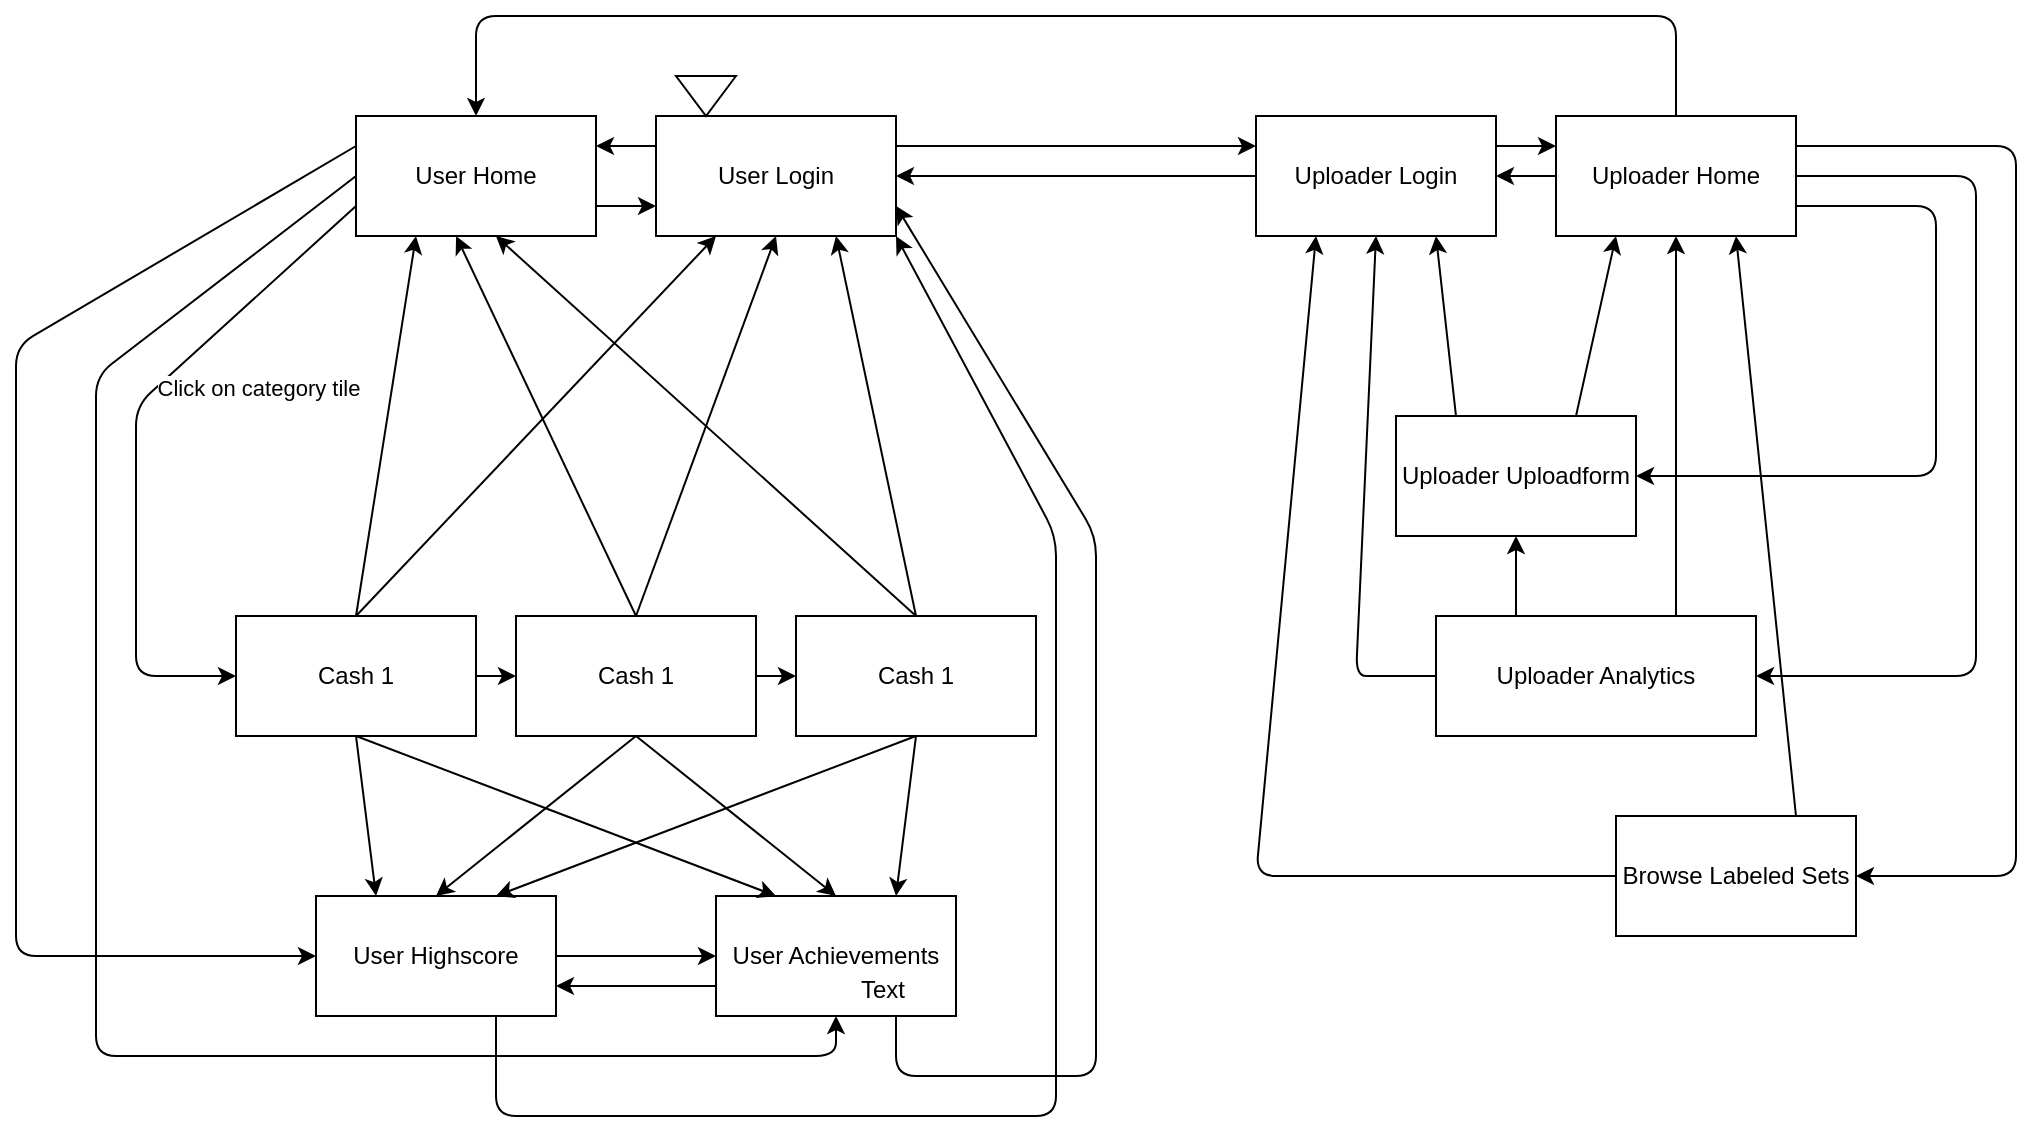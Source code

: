 <mxfile version="13.3.9" type="device"><diagram id="C5RBs43oDa-KdzZeNtuy" name="Page-1"><mxGraphModel dx="1609" dy="455" grid="1" gridSize="10" guides="1" tooltips="1" connect="1" arrows="1" fold="1" page="1" pageScale="1" pageWidth="827" pageHeight="1169" math="0" shadow="0"><root><mxCell id="WIyWlLk6GJQsqaUBKTNV-0"/><mxCell id="WIyWlLk6GJQsqaUBKTNV-1" parent="WIyWlLk6GJQsqaUBKTNV-0"/><mxCell id="LW-lAT01XpNaNRweOEhS-0" value="Uploader Login" style="rounded=0;whiteSpace=wrap;html=1;" parent="WIyWlLk6GJQsqaUBKTNV-1" vertex="1"><mxGeometry x="540" y="70" width="120" height="60" as="geometry"/></mxCell><mxCell id="LW-lAT01XpNaNRweOEhS-1" value="User Home" style="rounded=0;whiteSpace=wrap;html=1;" parent="WIyWlLk6GJQsqaUBKTNV-1" vertex="1"><mxGeometry x="90" y="70" width="120" height="60" as="geometry"/></mxCell><mxCell id="LW-lAT01XpNaNRweOEhS-2" value="Uploader Home" style="rounded=0;whiteSpace=wrap;html=1;" parent="WIyWlLk6GJQsqaUBKTNV-1" vertex="1"><mxGeometry x="690" y="70" width="120" height="60" as="geometry"/></mxCell><mxCell id="LW-lAT01XpNaNRweOEhS-3" value="User Login" style="rounded=0;whiteSpace=wrap;html=1;" parent="WIyWlLk6GJQsqaUBKTNV-1" vertex="1"><mxGeometry x="240" y="70" width="120" height="60" as="geometry"/></mxCell><mxCell id="LW-lAT01XpNaNRweOEhS-4" value="Uploader Uploadform" style="rounded=0;whiteSpace=wrap;html=1;" parent="WIyWlLk6GJQsqaUBKTNV-1" vertex="1"><mxGeometry x="610" y="220" width="120" height="60" as="geometry"/></mxCell><mxCell id="LW-lAT01XpNaNRweOEhS-5" value="Uploader Analytics" style="rounded=0;whiteSpace=wrap;html=1;" parent="WIyWlLk6GJQsqaUBKTNV-1" vertex="1"><mxGeometry x="630" y="320" width="160" height="60" as="geometry"/></mxCell><mxCell id="LW-lAT01XpNaNRweOEhS-6" value="Browse Labeled Sets" style="rounded=0;whiteSpace=wrap;html=1;" parent="WIyWlLk6GJQsqaUBKTNV-1" vertex="1"><mxGeometry x="720" y="420" width="120" height="60" as="geometry"/></mxCell><mxCell id="LW-lAT01XpNaNRweOEhS-8" value="User Achievements" style="rounded=0;whiteSpace=wrap;html=1;" parent="WIyWlLk6GJQsqaUBKTNV-1" vertex="1"><mxGeometry x="270" y="460" width="120" height="60" as="geometry"/></mxCell><mxCell id="zutBZppqh0JFumHL9dJz-43" value="Text" style="text;html=1;align=center;verticalAlign=middle;resizable=0;points=[];autosize=1;" parent="LW-lAT01XpNaNRweOEhS-8" vertex="1"><mxGeometry x="63" y="37" width="40" height="20" as="geometry"/></mxCell><mxCell id="LW-lAT01XpNaNRweOEhS-9" value="User Highscore" style="rounded=0;whiteSpace=wrap;html=1;" parent="WIyWlLk6GJQsqaUBKTNV-1" vertex="1"><mxGeometry x="70" y="460" width="120" height="60" as="geometry"/></mxCell><mxCell id="LW-lAT01XpNaNRweOEhS-10" value="Cash 1" style="rounded=0;whiteSpace=wrap;html=1;" parent="WIyWlLk6GJQsqaUBKTNV-1" vertex="1"><mxGeometry x="30" y="320" width="120" height="60" as="geometry"/></mxCell><mxCell id="LW-lAT01XpNaNRweOEhS-11" value="Cash 1" style="rounded=0;whiteSpace=wrap;html=1;" parent="WIyWlLk6GJQsqaUBKTNV-1" vertex="1"><mxGeometry x="170" y="320" width="120" height="60" as="geometry"/></mxCell><mxCell id="LW-lAT01XpNaNRweOEhS-13" value="Cash 1" style="rounded=0;whiteSpace=wrap;html=1;" parent="WIyWlLk6GJQsqaUBKTNV-1" vertex="1"><mxGeometry x="310" y="320" width="120" height="60" as="geometry"/></mxCell><mxCell id="zutBZppqh0JFumHL9dJz-0" value="" style="endArrow=classic;html=1;entryX=0;entryY=0.25;entryDx=0;entryDy=0;exitX=1;exitY=0.25;exitDx=0;exitDy=0;" parent="WIyWlLk6GJQsqaUBKTNV-1" source="LW-lAT01XpNaNRweOEhS-3" target="LW-lAT01XpNaNRweOEhS-0" edge="1"><mxGeometry relative="1" as="geometry"><mxPoint x="340" y="100" as="sourcePoint"/><mxPoint x="400" y="240" as="targetPoint"/><Array as="points"/></mxGeometry></mxCell><mxCell id="zutBZppqh0JFumHL9dJz-5" value="" style="endArrow=classic;html=1;entryX=1;entryY=0.5;entryDx=0;entryDy=0;exitX=0;exitY=0.5;exitDx=0;exitDy=0;" parent="WIyWlLk6GJQsqaUBKTNV-1" source="LW-lAT01XpNaNRweOEhS-0" target="LW-lAT01XpNaNRweOEhS-3" edge="1"><mxGeometry relative="1" as="geometry"><mxPoint x="449" y="100" as="sourcePoint"/><mxPoint x="330" y="122" as="targetPoint"/></mxGeometry></mxCell><mxCell id="zutBZppqh0JFumHL9dJz-7" value="" style="endArrow=classic;html=1;entryX=0;entryY=0.5;entryDx=0;entryDy=0;exitX=0;exitY=0.25;exitDx=0;exitDy=0;" parent="WIyWlLk6GJQsqaUBKTNV-1" source="LW-lAT01XpNaNRweOEhS-1" target="LW-lAT01XpNaNRweOEhS-9" edge="1"><mxGeometry relative="1" as="geometry"><mxPoint x="210" y="180" as="sourcePoint"/><mxPoint x="400" y="250" as="targetPoint"/><Array as="points"><mxPoint x="-80" y="185"/><mxPoint x="-80" y="490"/></Array></mxGeometry></mxCell><mxCell id="zutBZppqh0JFumHL9dJz-9" value="" style="endArrow=classic;html=1;entryX=0.5;entryY=1;entryDx=0;entryDy=0;exitX=0;exitY=0.5;exitDx=0;exitDy=0;" parent="WIyWlLk6GJQsqaUBKTNV-1" source="LW-lAT01XpNaNRweOEhS-1" target="LW-lAT01XpNaNRweOEhS-8" edge="1"><mxGeometry relative="1" as="geometry"><mxPoint x="210" y="200" as="sourcePoint"/><mxPoint x="400" y="250" as="targetPoint"/><Array as="points"><mxPoint x="-40" y="200"/><mxPoint x="-40" y="540"/><mxPoint x="330" y="540"/></Array></mxGeometry></mxCell><mxCell id="zutBZppqh0JFumHL9dJz-11" value="" style="endArrow=classic;html=1;entryX=0;entryY=0.5;entryDx=0;entryDy=0;exitX=0;exitY=0.75;exitDx=0;exitDy=0;" parent="WIyWlLk6GJQsqaUBKTNV-1" source="LW-lAT01XpNaNRweOEhS-1" target="LW-lAT01XpNaNRweOEhS-10" edge="1"><mxGeometry relative="1" as="geometry"><mxPoint x="208" y="222" as="sourcePoint"/><mxPoint x="10" y="418.98" as="targetPoint"/><Array as="points"><mxPoint x="-20" y="215"/><mxPoint x="-20" y="350"/></Array></mxGeometry></mxCell><mxCell id="zutBZppqh0JFumHL9dJz-12" value="Click on category tile" style="edgeLabel;resizable=0;html=1;align=center;verticalAlign=middle;" parent="zutBZppqh0JFumHL9dJz-11" connectable="0" vertex="1"><mxGeometry relative="1" as="geometry"><mxPoint x="60.33" y="-27.74" as="offset"/></mxGeometry></mxCell><mxCell id="zutBZppqh0JFumHL9dJz-13" value="" style="endArrow=classic;html=1;exitX=1;exitY=0.5;exitDx=0;exitDy=0;entryX=0;entryY=0.5;entryDx=0;entryDy=0;" parent="WIyWlLk6GJQsqaUBKTNV-1" source="LW-lAT01XpNaNRweOEhS-10" target="LW-lAT01XpNaNRweOEhS-11" edge="1"><mxGeometry width="50" height="50" relative="1" as="geometry"><mxPoint x="330" y="270" as="sourcePoint"/><mxPoint x="380" y="220" as="targetPoint"/></mxGeometry></mxCell><mxCell id="zutBZppqh0JFumHL9dJz-14" value="" style="endArrow=classic;html=1;exitX=1;exitY=0.5;exitDx=0;exitDy=0;entryX=0;entryY=0.5;entryDx=0;entryDy=0;" parent="WIyWlLk6GJQsqaUBKTNV-1" source="LW-lAT01XpNaNRweOEhS-11" target="LW-lAT01XpNaNRweOEhS-13" edge="1"><mxGeometry width="50" height="50" relative="1" as="geometry"><mxPoint x="330" y="270" as="sourcePoint"/><mxPoint x="380" y="220" as="targetPoint"/></mxGeometry></mxCell><mxCell id="zutBZppqh0JFumHL9dJz-17" value="" style="endArrow=classic;html=1;exitX=0.5;exitY=0;exitDx=0;exitDy=0;entryX=0.25;entryY=1;entryDx=0;entryDy=0;" parent="WIyWlLk6GJQsqaUBKTNV-1" source="LW-lAT01XpNaNRweOEhS-10" target="LW-lAT01XpNaNRweOEhS-1" edge="1"><mxGeometry width="50" height="50" relative="1" as="geometry"><mxPoint x="124" y="318" as="sourcePoint"/><mxPoint x="240" y="231" as="targetPoint"/><Array as="points"/></mxGeometry></mxCell><mxCell id="zutBZppqh0JFumHL9dJz-18" value="" style="endArrow=classic;html=1;entryX=0.583;entryY=1;entryDx=0;entryDy=0;entryPerimeter=0;exitX=0.5;exitY=0;exitDx=0;exitDy=0;" parent="WIyWlLk6GJQsqaUBKTNV-1" source="LW-lAT01XpNaNRweOEhS-13" target="LW-lAT01XpNaNRweOEhS-1" edge="1"><mxGeometry width="50" height="50" relative="1" as="geometry"><mxPoint x="320" y="390" as="sourcePoint"/><mxPoint x="370" y="340" as="targetPoint"/><Array as="points"/></mxGeometry></mxCell><mxCell id="zutBZppqh0JFumHL9dJz-19" value="" style="endArrow=classic;html=1;exitX=0.5;exitY=0;exitDx=0;exitDy=0;entryX=0.417;entryY=1;entryDx=0;entryDy=0;entryPerimeter=0;" parent="WIyWlLk6GJQsqaUBKTNV-1" source="LW-lAT01XpNaNRweOEhS-11" target="LW-lAT01XpNaNRweOEhS-1" edge="1"><mxGeometry width="50" height="50" relative="1" as="geometry"><mxPoint x="330" y="270" as="sourcePoint"/><mxPoint x="380" y="220" as="targetPoint"/><Array as="points"/></mxGeometry></mxCell><mxCell id="zutBZppqh0JFumHL9dJz-26" value="" style="endArrow=classic;html=1;exitX=0.5;exitY=0;exitDx=0;exitDy=0;entryX=0.25;entryY=1;entryDx=0;entryDy=0;" parent="WIyWlLk6GJQsqaUBKTNV-1" source="LW-lAT01XpNaNRweOEhS-10" target="LW-lAT01XpNaNRweOEhS-3" edge="1"><mxGeometry width="50" height="50" relative="1" as="geometry"><mxPoint x="110" y="390" as="sourcePoint"/><mxPoint x="280" y="130" as="targetPoint"/><Array as="points"/></mxGeometry></mxCell><mxCell id="zutBZppqh0JFumHL9dJz-27" value="" style="endArrow=classic;html=1;entryX=0.5;entryY=1;entryDx=0;entryDy=0;" parent="WIyWlLk6GJQsqaUBKTNV-1" target="LW-lAT01XpNaNRweOEhS-3" edge="1"><mxGeometry width="50" height="50" relative="1" as="geometry"><mxPoint x="230" y="320" as="sourcePoint"/><mxPoint x="322" y="130" as="targetPoint"/><Array as="points"/></mxGeometry></mxCell><mxCell id="zutBZppqh0JFumHL9dJz-28" value="" style="endArrow=classic;html=1;entryX=0.75;entryY=1;entryDx=0;entryDy=0;exitX=0.5;exitY=0;exitDx=0;exitDy=0;" parent="WIyWlLk6GJQsqaUBKTNV-1" source="LW-lAT01XpNaNRweOEhS-13" target="LW-lAT01XpNaNRweOEhS-3" edge="1"><mxGeometry width="50" height="50" relative="1" as="geometry"><mxPoint x="410" y="388" as="sourcePoint"/><mxPoint x="340" y="140" as="targetPoint"/><Array as="points"/></mxGeometry></mxCell><mxCell id="zutBZppqh0JFumHL9dJz-35" value="" style="endArrow=classic;html=1;exitX=0.5;exitY=1;exitDx=0;exitDy=0;entryX=0.25;entryY=0;entryDx=0;entryDy=0;" parent="WIyWlLk6GJQsqaUBKTNV-1" source="LW-lAT01XpNaNRweOEhS-10" target="LW-lAT01XpNaNRweOEhS-9" edge="1"><mxGeometry width="50" height="50" relative="1" as="geometry"><mxPoint x="190" y="360" as="sourcePoint"/><mxPoint x="140" y="460" as="targetPoint"/></mxGeometry></mxCell><mxCell id="zutBZppqh0JFumHL9dJz-36" value="" style="endArrow=classic;html=1;entryX=0.25;entryY=0;entryDx=0;entryDy=0;exitX=0.5;exitY=1;exitDx=0;exitDy=0;" parent="WIyWlLk6GJQsqaUBKTNV-1" source="LW-lAT01XpNaNRweOEhS-10" target="LW-lAT01XpNaNRweOEhS-8" edge="1"><mxGeometry width="50" height="50" relative="1" as="geometry"><mxPoint x="80" y="380" as="sourcePoint"/><mxPoint x="240" y="310" as="targetPoint"/></mxGeometry></mxCell><mxCell id="zutBZppqh0JFumHL9dJz-38" value="" style="endArrow=classic;html=1;entryX=0.5;entryY=0;entryDx=0;entryDy=0;exitX=0.5;exitY=1;exitDx=0;exitDy=0;" parent="WIyWlLk6GJQsqaUBKTNV-1" source="LW-lAT01XpNaNRweOEhS-11" target="LW-lAT01XpNaNRweOEhS-9" edge="1"><mxGeometry width="50" height="50" relative="1" as="geometry"><mxPoint x="240" y="380" as="sourcePoint"/><mxPoint x="240" y="310" as="targetPoint"/><Array as="points"/></mxGeometry></mxCell><mxCell id="zutBZppqh0JFumHL9dJz-39" value="" style="endArrow=classic;html=1;entryX=0.5;entryY=0;entryDx=0;entryDy=0;" parent="WIyWlLk6GJQsqaUBKTNV-1" target="LW-lAT01XpNaNRweOEhS-8" edge="1"><mxGeometry width="50" height="50" relative="1" as="geometry"><mxPoint x="230" y="380" as="sourcePoint"/><mxPoint x="240" y="310" as="targetPoint"/></mxGeometry></mxCell><mxCell id="zutBZppqh0JFumHL9dJz-40" value="" style="endArrow=classic;html=1;exitX=0.5;exitY=1;exitDx=0;exitDy=0;entryX=0.75;entryY=0;entryDx=0;entryDy=0;" parent="WIyWlLk6GJQsqaUBKTNV-1" source="LW-lAT01XpNaNRweOEhS-13" target="LW-lAT01XpNaNRweOEhS-9" edge="1"><mxGeometry width="50" height="50" relative="1" as="geometry"><mxPoint x="190" y="360" as="sourcePoint"/><mxPoint x="240" y="310" as="targetPoint"/></mxGeometry></mxCell><mxCell id="zutBZppqh0JFumHL9dJz-41" value="" style="endArrow=classic;html=1;exitX=0.5;exitY=1;exitDx=0;exitDy=0;entryX=0.75;entryY=0;entryDx=0;entryDy=0;" parent="WIyWlLk6GJQsqaUBKTNV-1" source="LW-lAT01XpNaNRweOEhS-13" target="LW-lAT01XpNaNRweOEhS-8" edge="1"><mxGeometry width="50" height="50" relative="1" as="geometry"><mxPoint x="190" y="360" as="sourcePoint"/><mxPoint x="240" y="310" as="targetPoint"/></mxGeometry></mxCell><mxCell id="zutBZppqh0JFumHL9dJz-45" value="" style="endArrow=classic;html=1;exitX=0;exitY=0.25;exitDx=0;exitDy=0;entryX=1;entryY=0.25;entryDx=0;entryDy=0;" parent="WIyWlLk6GJQsqaUBKTNV-1" source="LW-lAT01XpNaNRweOEhS-3" target="LW-lAT01XpNaNRweOEhS-1" edge="1"><mxGeometry width="50" height="50" relative="1" as="geometry"><mxPoint x="190" y="350" as="sourcePoint"/><mxPoint x="240" y="300" as="targetPoint"/></mxGeometry></mxCell><mxCell id="JpXnhpJhH01U_R8NAxJR-0" value="" style="endArrow=classic;html=1;exitX=1;exitY=0.5;exitDx=0;exitDy=0;" edge="1" parent="WIyWlLk6GJQsqaUBKTNV-1" source="LW-lAT01XpNaNRweOEhS-9" target="LW-lAT01XpNaNRweOEhS-8"><mxGeometry width="50" height="50" relative="1" as="geometry"><mxPoint x="200" y="487" as="sourcePoint"/><mxPoint x="330" y="380" as="targetPoint"/></mxGeometry></mxCell><mxCell id="JpXnhpJhH01U_R8NAxJR-1" value="" style="endArrow=classic;html=1;exitX=0.75;exitY=1;exitDx=0;exitDy=0;entryX=1;entryY=1;entryDx=0;entryDy=0;" edge="1" parent="WIyWlLk6GJQsqaUBKTNV-1" source="LW-lAT01XpNaNRweOEhS-9" target="LW-lAT01XpNaNRweOEhS-3"><mxGeometry width="50" height="50" relative="1" as="geometry"><mxPoint x="280" y="410" as="sourcePoint"/><mxPoint x="330" y="360" as="targetPoint"/><Array as="points"><mxPoint x="160" y="570"/><mxPoint x="440" y="570"/><mxPoint x="440" y="280"/></Array></mxGeometry></mxCell><mxCell id="JpXnhpJhH01U_R8NAxJR-2" value="" style="endArrow=classic;html=1;exitX=0;exitY=0.75;exitDx=0;exitDy=0;entryX=1;entryY=0.75;entryDx=0;entryDy=0;" edge="1" parent="WIyWlLk6GJQsqaUBKTNV-1" source="LW-lAT01XpNaNRweOEhS-8" target="LW-lAT01XpNaNRweOEhS-9"><mxGeometry width="50" height="50" relative="1" as="geometry"><mxPoint x="280" y="560" as="sourcePoint"/><mxPoint x="200" y="505" as="targetPoint"/></mxGeometry></mxCell><mxCell id="JpXnhpJhH01U_R8NAxJR-5" value="" style="endArrow=classic;html=1;exitX=0.75;exitY=1;exitDx=0;exitDy=0;entryX=1;entryY=0.75;entryDx=0;entryDy=0;" edge="1" parent="WIyWlLk6GJQsqaUBKTNV-1" source="LW-lAT01XpNaNRweOEhS-8" target="LW-lAT01XpNaNRweOEhS-3"><mxGeometry width="50" height="50" relative="1" as="geometry"><mxPoint x="280" y="370" as="sourcePoint"/><mxPoint x="330" y="320" as="targetPoint"/><Array as="points"><mxPoint x="360" y="550"/><mxPoint x="460" y="550"/><mxPoint x="460" y="280"/></Array></mxGeometry></mxCell><mxCell id="JpXnhpJhH01U_R8NAxJR-6" value="" style="endArrow=classic;html=1;exitX=1;exitY=0.75;exitDx=0;exitDy=0;entryX=0;entryY=0.75;entryDx=0;entryDy=0;" edge="1" parent="WIyWlLk6GJQsqaUBKTNV-1" source="LW-lAT01XpNaNRweOEhS-1" target="LW-lAT01XpNaNRweOEhS-3"><mxGeometry width="50" height="50" relative="1" as="geometry"><mxPoint x="280" y="250" as="sourcePoint"/><mxPoint x="330" y="200" as="targetPoint"/></mxGeometry></mxCell><mxCell id="JpXnhpJhH01U_R8NAxJR-7" value="" style="triangle;whiteSpace=wrap;html=1;direction=south;" vertex="1" parent="WIyWlLk6GJQsqaUBKTNV-1"><mxGeometry x="250" y="50" width="30" height="20" as="geometry"/></mxCell><mxCell id="JpXnhpJhH01U_R8NAxJR-8" value="" style="endArrow=classic;html=1;exitX=1;exitY=0.25;exitDx=0;exitDy=0;entryX=0;entryY=0.25;entryDx=0;entryDy=0;" edge="1" parent="WIyWlLk6GJQsqaUBKTNV-1" source="LW-lAT01XpNaNRweOEhS-0" target="LW-lAT01XpNaNRweOEhS-2"><mxGeometry width="50" height="50" relative="1" as="geometry"><mxPoint x="530" y="240" as="sourcePoint"/><mxPoint x="580" y="190" as="targetPoint"/></mxGeometry></mxCell><mxCell id="JpXnhpJhH01U_R8NAxJR-9" value="" style="endArrow=classic;html=1;entryX=1;entryY=0.5;entryDx=0;entryDy=0;exitX=0;exitY=0.5;exitDx=0;exitDy=0;" edge="1" parent="WIyWlLk6GJQsqaUBKTNV-1" source="LW-lAT01XpNaNRweOEhS-2" target="LW-lAT01XpNaNRweOEhS-0"><mxGeometry width="50" height="50" relative="1" as="geometry"><mxPoint x="530" y="240" as="sourcePoint"/><mxPoint x="580" y="190" as="targetPoint"/></mxGeometry></mxCell><mxCell id="JpXnhpJhH01U_R8NAxJR-10" value="" style="endArrow=classic;html=1;exitX=0.5;exitY=0;exitDx=0;exitDy=0;entryX=0.5;entryY=0;entryDx=0;entryDy=0;" edge="1" parent="WIyWlLk6GJQsqaUBKTNV-1" source="LW-lAT01XpNaNRweOEhS-2" target="LW-lAT01XpNaNRweOEhS-1"><mxGeometry width="50" height="50" relative="1" as="geometry"><mxPoint x="580" y="210" as="sourcePoint"/><mxPoint x="630" y="160" as="targetPoint"/><Array as="points"><mxPoint x="750" y="20"/><mxPoint x="450" y="20"/><mxPoint x="150" y="20"/></Array></mxGeometry></mxCell><mxCell id="JpXnhpJhH01U_R8NAxJR-11" value="" style="endArrow=classic;html=1;exitX=1;exitY=0.25;exitDx=0;exitDy=0;entryX=1;entryY=0.5;entryDx=0;entryDy=0;" edge="1" parent="WIyWlLk6GJQsqaUBKTNV-1" source="LW-lAT01XpNaNRweOEhS-2" target="LW-lAT01XpNaNRweOEhS-6"><mxGeometry width="50" height="50" relative="1" as="geometry"><mxPoint x="460" y="210" as="sourcePoint"/><mxPoint x="510" y="160" as="targetPoint"/><Array as="points"><mxPoint x="920" y="85"/><mxPoint x="920" y="450"/></Array></mxGeometry></mxCell><mxCell id="JpXnhpJhH01U_R8NAxJR-12" value="" style="endArrow=classic;html=1;exitX=1;exitY=0.5;exitDx=0;exitDy=0;entryX=1;entryY=0.5;entryDx=0;entryDy=0;" edge="1" parent="WIyWlLk6GJQsqaUBKTNV-1" source="LW-lAT01XpNaNRweOEhS-2" target="LW-lAT01XpNaNRweOEhS-5"><mxGeometry width="50" height="50" relative="1" as="geometry"><mxPoint x="460" y="210" as="sourcePoint"/><mxPoint x="510" y="160" as="targetPoint"/><Array as="points"><mxPoint x="900" y="100"/><mxPoint x="900" y="220"/><mxPoint x="900" y="350"/></Array></mxGeometry></mxCell><mxCell id="JpXnhpJhH01U_R8NAxJR-13" value="" style="endArrow=classic;html=1;exitX=1;exitY=0.75;exitDx=0;exitDy=0;entryX=1;entryY=0.5;entryDx=0;entryDy=0;" edge="1" parent="WIyWlLk6GJQsqaUBKTNV-1" source="LW-lAT01XpNaNRweOEhS-2" target="LW-lAT01XpNaNRweOEhS-4"><mxGeometry width="50" height="50" relative="1" as="geometry"><mxPoint x="460" y="210" as="sourcePoint"/><mxPoint x="510" y="160" as="targetPoint"/><Array as="points"><mxPoint x="880" y="115"/><mxPoint x="880" y="210"/><mxPoint x="880" y="250"/></Array></mxGeometry></mxCell><mxCell id="JpXnhpJhH01U_R8NAxJR-14" value="" style="endArrow=classic;html=1;exitX=0.25;exitY=0;exitDx=0;exitDy=0;entryX=0.75;entryY=1;entryDx=0;entryDy=0;" edge="1" parent="WIyWlLk6GJQsqaUBKTNV-1" source="LW-lAT01XpNaNRweOEhS-4" target="LW-lAT01XpNaNRweOEhS-0"><mxGeometry width="50" height="50" relative="1" as="geometry"><mxPoint x="540" y="240" as="sourcePoint"/><mxPoint x="590" y="190" as="targetPoint"/></mxGeometry></mxCell><mxCell id="JpXnhpJhH01U_R8NAxJR-15" value="" style="endArrow=classic;html=1;exitX=0.75;exitY=0;exitDx=0;exitDy=0;entryX=0.25;entryY=1;entryDx=0;entryDy=0;" edge="1" parent="WIyWlLk6GJQsqaUBKTNV-1" source="LW-lAT01XpNaNRweOEhS-4" target="LW-lAT01XpNaNRweOEhS-2"><mxGeometry width="50" height="50" relative="1" as="geometry"><mxPoint x="520" y="210" as="sourcePoint"/><mxPoint x="570" y="160" as="targetPoint"/></mxGeometry></mxCell><mxCell id="JpXnhpJhH01U_R8NAxJR-17" value="" style="endArrow=classic;html=1;exitX=0;exitY=0.5;exitDx=0;exitDy=0;entryX=0.5;entryY=1;entryDx=0;entryDy=0;" edge="1" parent="WIyWlLk6GJQsqaUBKTNV-1" source="LW-lAT01XpNaNRweOEhS-5" target="LW-lAT01XpNaNRweOEhS-0"><mxGeometry width="50" height="50" relative="1" as="geometry"><mxPoint x="520" y="210" as="sourcePoint"/><mxPoint x="570" y="140" as="targetPoint"/><Array as="points"><mxPoint x="610" y="350"/><mxPoint x="590" y="350"/></Array></mxGeometry></mxCell><mxCell id="JpXnhpJhH01U_R8NAxJR-18" value="" style="endArrow=classic;html=1;entryX=0.5;entryY=1;entryDx=0;entryDy=0;exitX=0.75;exitY=0;exitDx=0;exitDy=0;" edge="1" parent="WIyWlLk6GJQsqaUBKTNV-1" source="LW-lAT01XpNaNRweOEhS-5" target="LW-lAT01XpNaNRweOEhS-2"><mxGeometry width="50" height="50" relative="1" as="geometry"><mxPoint x="520" y="210" as="sourcePoint"/><mxPoint x="570" y="160" as="targetPoint"/></mxGeometry></mxCell><mxCell id="JpXnhpJhH01U_R8NAxJR-19" value="" style="endArrow=classic;html=1;exitX=0;exitY=0.5;exitDx=0;exitDy=0;entryX=0.25;entryY=1;entryDx=0;entryDy=0;" edge="1" parent="WIyWlLk6GJQsqaUBKTNV-1" source="LW-lAT01XpNaNRweOEhS-6" target="LW-lAT01XpNaNRweOEhS-0"><mxGeometry width="50" height="50" relative="1" as="geometry"><mxPoint x="520" y="210" as="sourcePoint"/><mxPoint x="550" y="140" as="targetPoint"/><Array as="points"><mxPoint x="540" y="450"/></Array></mxGeometry></mxCell><mxCell id="JpXnhpJhH01U_R8NAxJR-20" value="" style="endArrow=classic;html=1;exitX=0.75;exitY=0;exitDx=0;exitDy=0;entryX=0.75;entryY=1;entryDx=0;entryDy=0;" edge="1" parent="WIyWlLk6GJQsqaUBKTNV-1" source="LW-lAT01XpNaNRweOEhS-6" target="LW-lAT01XpNaNRweOEhS-2"><mxGeometry width="50" height="50" relative="1" as="geometry"><mxPoint x="520" y="210" as="sourcePoint"/><mxPoint x="570" y="160" as="targetPoint"/></mxGeometry></mxCell><mxCell id="JpXnhpJhH01U_R8NAxJR-25" value="" style="endArrow=classic;html=1;exitX=0.25;exitY=0;exitDx=0;exitDy=0;" edge="1" parent="WIyWlLk6GJQsqaUBKTNV-1" source="LW-lAT01XpNaNRweOEhS-5" target="LW-lAT01XpNaNRweOEhS-4"><mxGeometry width="50" height="50" relative="1" as="geometry"><mxPoint x="680" y="310" as="sourcePoint"/><mxPoint x="620" y="260" as="targetPoint"/></mxGeometry></mxCell></root></mxGraphModel></diagram></mxfile>